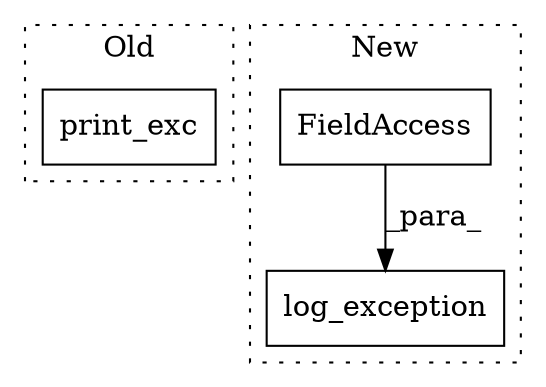 digraph G {
subgraph cluster0 {
1 [label="print_exc" a="32" s="28800" l="11" shape="box"];
label = "Old";
style="dotted";
}
subgraph cluster1 {
2 [label="log_exception" a="32" s="28961,28985" l="14,1" shape="box"];
3 [label="FieldAccess" a="22" s="28975" l="6" shape="box"];
label = "New";
style="dotted";
}
3 -> 2 [label="_para_"];
}